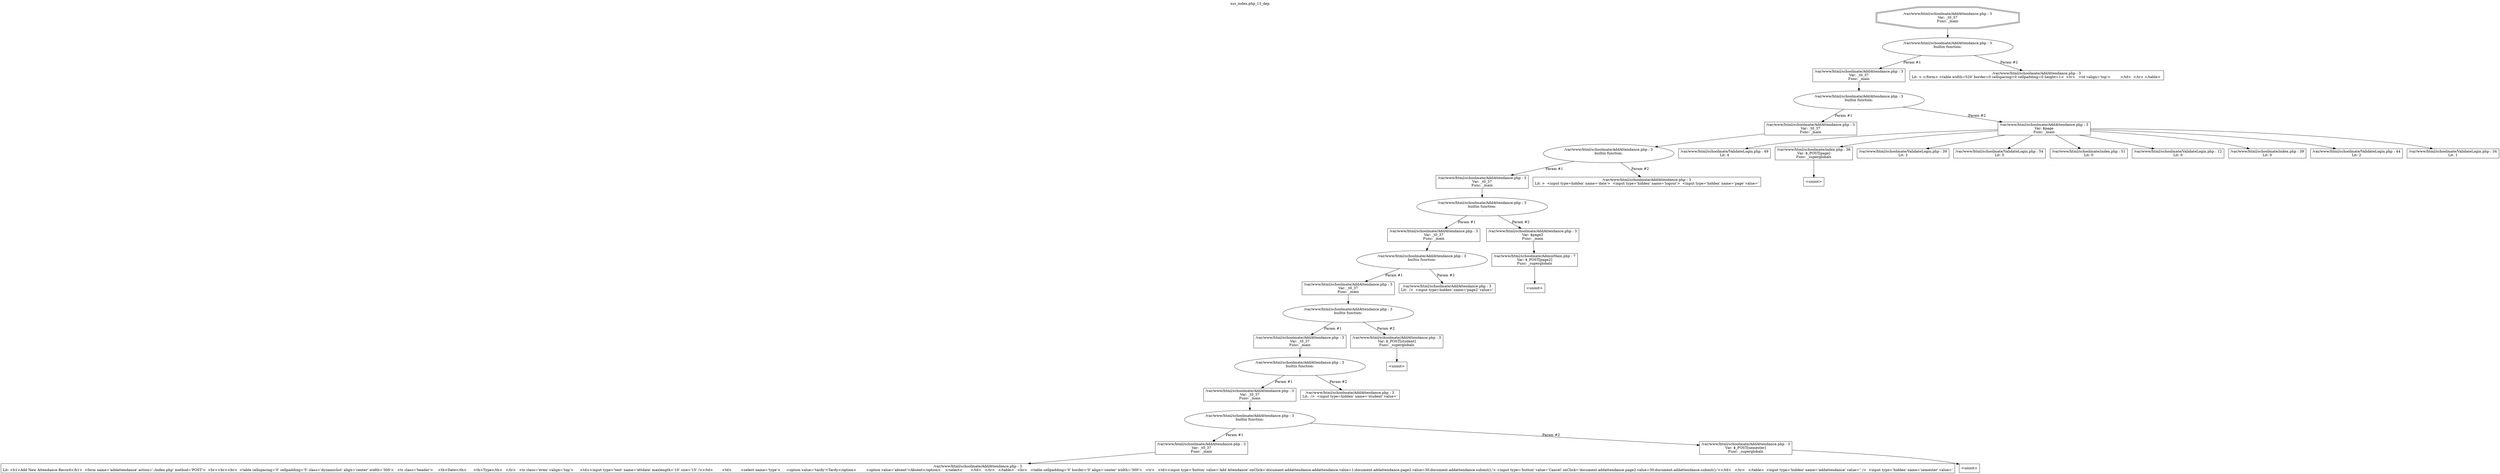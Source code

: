 digraph cfg {
  label="xss_index.php_13_dep";
  labelloc=t;
  n1 [shape=doubleoctagon, label="/var/www/html/schoolmate/AddAttendance.php : 3\nVar: _t0_37\nFunc: _main\n"];
  n2 [shape=ellipse, label="/var/www/html/schoolmate/AddAttendance.php : 3\nbuiltin function:\n.\n"];
  n3 [shape=box, label="/var/www/html/schoolmate/AddAttendance.php : 3\nVar: _t0_37\nFunc: _main\n"];
  n4 [shape=ellipse, label="/var/www/html/schoolmate/AddAttendance.php : 3\nbuiltin function:\n.\n"];
  n5 [shape=box, label="/var/www/html/schoolmate/AddAttendance.php : 3\nVar: _t0_37\nFunc: _main\n"];
  n6 [shape=ellipse, label="/var/www/html/schoolmate/AddAttendance.php : 3\nbuiltin function:\n.\n"];
  n7 [shape=box, label="/var/www/html/schoolmate/AddAttendance.php : 3\nVar: _t0_37\nFunc: _main\n"];
  n8 [shape=ellipse, label="/var/www/html/schoolmate/AddAttendance.php : 3\nbuiltin function:\n.\n"];
  n9 [shape=box, label="/var/www/html/schoolmate/AddAttendance.php : 3\nVar: _t0_37\nFunc: _main\n"];
  n10 [shape=ellipse, label="/var/www/html/schoolmate/AddAttendance.php : 3\nbuiltin function:\n.\n"];
  n11 [shape=box, label="/var/www/html/schoolmate/AddAttendance.php : 3\nVar: _t0_37\nFunc: _main\n"];
  n12 [shape=ellipse, label="/var/www/html/schoolmate/AddAttendance.php : 3\nbuiltin function:\n.\n"];
  n13 [shape=box, label="/var/www/html/schoolmate/AddAttendance.php : 3\nVar: _t0_37\nFunc: _main\n"];
  n14 [shape=ellipse, label="/var/www/html/schoolmate/AddAttendance.php : 3\nbuiltin function:\n.\n"];
  n15 [shape=box, label="/var/www/html/schoolmate/AddAttendance.php : 3\nVar: _t0_37\nFunc: _main\n"];
  n16 [shape=ellipse, label="/var/www/html/schoolmate/AddAttendance.php : 3\nbuiltin function:\n.\n"];
  n17 [shape=box, label="/var/www/html/schoolmate/AddAttendance.php : 3\nVar: _t0_37\nFunc: _main\n"];
  n18 [shape=box, label="/var/www/html/schoolmate/AddAttendance.php : 3\nLit: <h1>Add New Attendance Record</h1>  <form name='addattendance' action='./index.php' method='POST'>  <br><br><br>  <table cellspacing='0' cellpadding='5' class='dynamiclist' align='center' width='300'>   <tr class='header'>	<th>Date</th>	<th>Type</th>   </tr>   <tr class='even' valign='top'>	<td><input type='text' name='attdate' maxlength='10' size='15' /></td>	<td>	 <select name='type'>	  <option value='tardy'>Tardy</option>	  <option value='absent'>Absent</option>	 </select>	</td>   </tr>   </table>   <br>   <table cellpadding='0' border='0' align='center' width='300'>   <tr>   <td><input type='button' value='Add Attendance' onClick='document.addattendance.addattendance.value=1;document.addattendance.page2.value=30;document.addattendance.submit();'> <input type='button' value='Cancel' onClick='document.addattendance.page2.value=30;document.addattendance.submit();'></td>   </tr>   </table>  <input type='hidden' name='addattendance' value='' />  <input type='hidden' name='semester' value='\n"];
  n19 [shape=box, label="/var/www/html/schoolmate/AddAttendance.php : 3\nVar: $_POST[semester]\nFunc: _superglobals\n"];
  n20 [shape=box, label="<uninit>"];
  n21 [shape=box, label="/var/www/html/schoolmate/AddAttendance.php : 3\nLit:  />  <input type=hidden' name='student' value='\n"];
  n22 [shape=box, label="/var/www/html/schoolmate/AddAttendance.php : 3\nVar: $_POST[student]\nFunc: _superglobals\n"];
  n23 [shape=box, label="<uninit>"];
  n24 [shape=box, label="/var/www/html/schoolmate/AddAttendance.php : 3\nLit:  />  <input type=hidden' name='page2' value='\n"];
  n25 [shape=box, label="/var/www/html/schoolmate/AddAttendance.php : 3\nVar: $page2\nFunc: _main\n"];
  n26 [shape=box, label="/var/www/html/schoolmate/AdminMain.php : 7\nVar: $_POST[page2]\nFunc: _superglobals\n"];
  n27 [shape=box, label="<uninit>"];
  n28 [shape=box, label="/var/www/html/schoolmate/AddAttendance.php : 3\nLit: >  <input type=hidden' name='date'>  <input type='hidden' name='logout'>  <input type='hidden' name='page' value='\n"];
  n29 [shape=box, label="/var/www/html/schoolmate/AddAttendance.php : 3\nVar: $page\nFunc: _main\n"];
  n30 [shape=box, label="/var/www/html/schoolmate/ValidateLogin.php : 49\nLit: 4\n"];
  n31 [shape=box, label="/var/www/html/schoolmate/index.php : 36\nVar: $_POST[page]\nFunc: _superglobals\n"];
  n32 [shape=box, label="<uninit>"];
  n33 [shape=box, label="/var/www/html/schoolmate/ValidateLogin.php : 39\nLit: 2\n"];
  n34 [shape=box, label="/var/www/html/schoolmate/ValidateLogin.php : 54\nLit: 5\n"];
  n35 [shape=box, label="/var/www/html/schoolmate/index.php : 51\nLit: 0\n"];
  n36 [shape=box, label="/var/www/html/schoolmate/ValidateLogin.php : 12\nLit: 0\n"];
  n37 [shape=box, label="/var/www/html/schoolmate/index.php : 39\nLit: 0\n"];
  n38 [shape=box, label="/var/www/html/schoolmate/ValidateLogin.php : 44\nLit: 2\n"];
  n39 [shape=box, label="/var/www/html/schoolmate/ValidateLogin.php : 34\nLit: 1\n"];
  n40 [shape=box, label="/var/www/html/schoolmate/AddAttendance.php : 3\nLit: > </form> <table width=520' border=0 cellspacing=0 cellpadding=0 height=1>  <tr>   <td valign='top'>	&nbsp;   </td>  </tr> </table> \n"];
  n1 -> n2;
  n3 -> n4;
  n5 -> n6;
  n7 -> n8;
  n9 -> n10;
  n11 -> n12;
  n13 -> n14;
  n15 -> n16;
  n17 -> n18;
  n16 -> n17[label="Param #1"];
  n16 -> n19[label="Param #2"];
  n19 -> n20;
  n14 -> n15[label="Param #1"];
  n14 -> n21[label="Param #2"];
  n12 -> n13[label="Param #1"];
  n12 -> n22[label="Param #2"];
  n22 -> n23;
  n10 -> n11[label="Param #1"];
  n10 -> n24[label="Param #2"];
  n8 -> n9[label="Param #1"];
  n8 -> n25[label="Param #2"];
  n26 -> n27;
  n25 -> n26;
  n6 -> n7[label="Param #1"];
  n6 -> n28[label="Param #2"];
  n4 -> n5[label="Param #1"];
  n4 -> n29[label="Param #2"];
  n29 -> n30;
  n29 -> n31;
  n29 -> n33;
  n29 -> n34;
  n29 -> n35;
  n29 -> n36;
  n29 -> n37;
  n29 -> n38;
  n29 -> n39;
  n31 -> n32;
  n2 -> n3[label="Param #1"];
  n2 -> n40[label="Param #2"];
}
